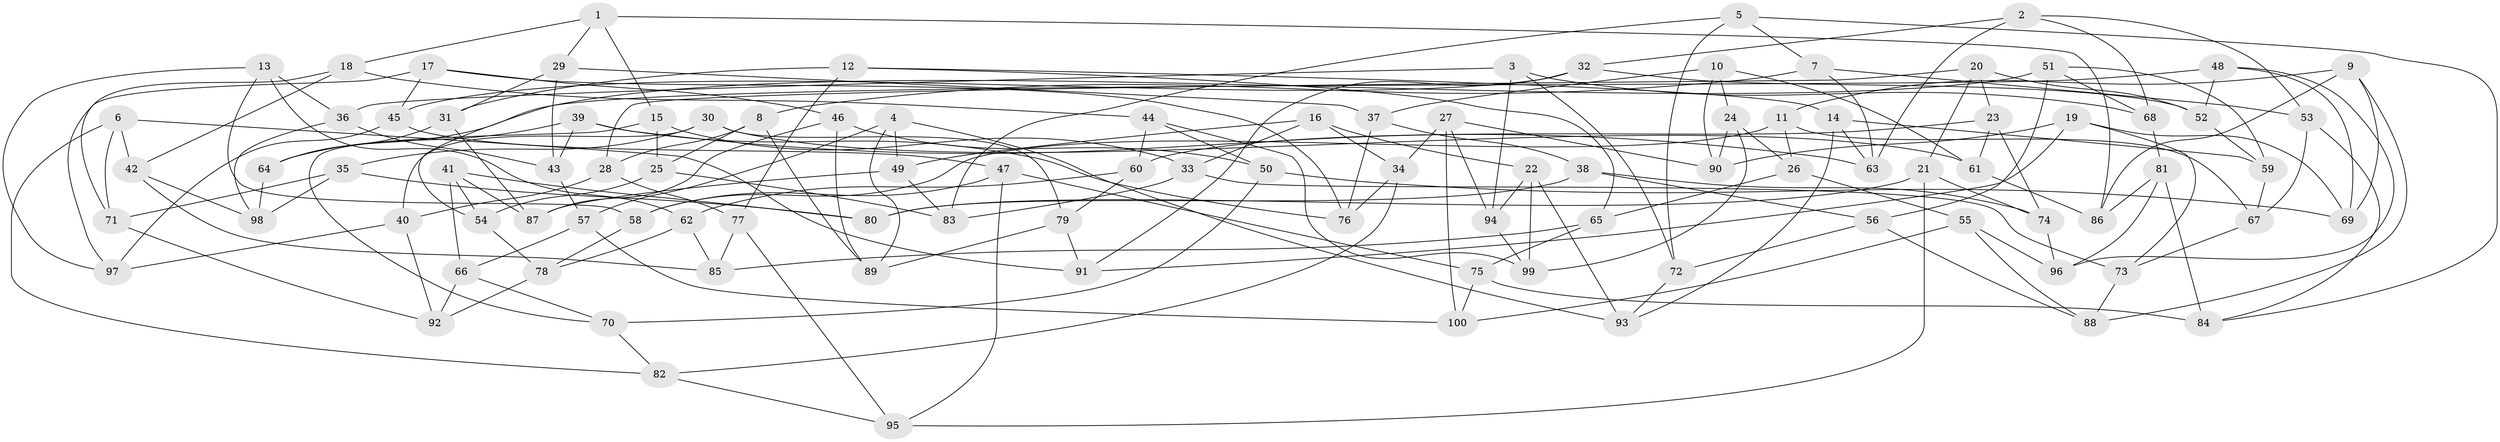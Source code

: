 // Generated by graph-tools (version 1.1) at 2025/11/02/21/25 10:11:16]
// undirected, 100 vertices, 200 edges
graph export_dot {
graph [start="1"]
  node [color=gray90,style=filled];
  1;
  2;
  3;
  4;
  5;
  6;
  7;
  8;
  9;
  10;
  11;
  12;
  13;
  14;
  15;
  16;
  17;
  18;
  19;
  20;
  21;
  22;
  23;
  24;
  25;
  26;
  27;
  28;
  29;
  30;
  31;
  32;
  33;
  34;
  35;
  36;
  37;
  38;
  39;
  40;
  41;
  42;
  43;
  44;
  45;
  46;
  47;
  48;
  49;
  50;
  51;
  52;
  53;
  54;
  55;
  56;
  57;
  58;
  59;
  60;
  61;
  62;
  63;
  64;
  65;
  66;
  67;
  68;
  69;
  70;
  71;
  72;
  73;
  74;
  75;
  76;
  77;
  78;
  79;
  80;
  81;
  82;
  83;
  84;
  85;
  86;
  87;
  88;
  89;
  90;
  91;
  92;
  93;
  94;
  95;
  96;
  97;
  98;
  99;
  100;
  1 -- 18;
  1 -- 15;
  1 -- 29;
  1 -- 86;
  2 -- 68;
  2 -- 53;
  2 -- 32;
  2 -- 63;
  3 -- 94;
  3 -- 68;
  3 -- 36;
  3 -- 72;
  4 -- 89;
  4 -- 93;
  4 -- 57;
  4 -- 49;
  5 -- 7;
  5 -- 72;
  5 -- 83;
  5 -- 84;
  6 -- 42;
  6 -- 71;
  6 -- 82;
  6 -- 91;
  7 -- 63;
  7 -- 53;
  7 -- 8;
  8 -- 28;
  8 -- 25;
  8 -- 89;
  9 -- 88;
  9 -- 11;
  9 -- 69;
  9 -- 86;
  10 -- 61;
  10 -- 37;
  10 -- 24;
  10 -- 90;
  11 -- 58;
  11 -- 26;
  11 -- 67;
  12 -- 77;
  12 -- 31;
  12 -- 65;
  12 -- 14;
  13 -- 62;
  13 -- 36;
  13 -- 97;
  13 -- 58;
  14 -- 59;
  14 -- 93;
  14 -- 63;
  15 -- 33;
  15 -- 70;
  15 -- 25;
  16 -- 34;
  16 -- 22;
  16 -- 49;
  16 -- 33;
  17 -- 46;
  17 -- 97;
  17 -- 45;
  17 -- 76;
  18 -- 44;
  18 -- 42;
  18 -- 71;
  19 -- 90;
  19 -- 91;
  19 -- 69;
  19 -- 73;
  20 -- 21;
  20 -- 23;
  20 -- 52;
  20 -- 28;
  21 -- 74;
  21 -- 80;
  21 -- 95;
  22 -- 93;
  22 -- 94;
  22 -- 99;
  23 -- 60;
  23 -- 74;
  23 -- 61;
  24 -- 99;
  24 -- 90;
  24 -- 26;
  25 -- 54;
  25 -- 83;
  26 -- 55;
  26 -- 65;
  27 -- 94;
  27 -- 90;
  27 -- 100;
  27 -- 34;
  28 -- 77;
  28 -- 40;
  29 -- 31;
  29 -- 43;
  29 -- 37;
  30 -- 61;
  30 -- 35;
  30 -- 79;
  30 -- 40;
  31 -- 87;
  31 -- 64;
  32 -- 91;
  32 -- 52;
  32 -- 45;
  33 -- 73;
  33 -- 83;
  34 -- 82;
  34 -- 76;
  35 -- 98;
  35 -- 71;
  35 -- 80;
  36 -- 43;
  36 -- 98;
  37 -- 76;
  37 -- 38;
  38 -- 74;
  38 -- 56;
  38 -- 80;
  39 -- 63;
  39 -- 64;
  39 -- 76;
  39 -- 43;
  40 -- 97;
  40 -- 92;
  41 -- 54;
  41 -- 80;
  41 -- 87;
  41 -- 66;
  42 -- 98;
  42 -- 85;
  43 -- 57;
  44 -- 99;
  44 -- 60;
  44 -- 50;
  45 -- 97;
  45 -- 47;
  46 -- 89;
  46 -- 50;
  46 -- 87;
  47 -- 95;
  47 -- 58;
  47 -- 75;
  48 -- 64;
  48 -- 96;
  48 -- 52;
  48 -- 69;
  49 -- 87;
  49 -- 83;
  50 -- 69;
  50 -- 70;
  51 -- 59;
  51 -- 56;
  51 -- 68;
  51 -- 54;
  52 -- 59;
  53 -- 67;
  53 -- 84;
  54 -- 78;
  55 -- 88;
  55 -- 100;
  55 -- 96;
  56 -- 72;
  56 -- 88;
  57 -- 66;
  57 -- 100;
  58 -- 78;
  59 -- 67;
  60 -- 62;
  60 -- 79;
  61 -- 86;
  62 -- 78;
  62 -- 85;
  64 -- 98;
  65 -- 75;
  65 -- 85;
  66 -- 70;
  66 -- 92;
  67 -- 73;
  68 -- 81;
  70 -- 82;
  71 -- 92;
  72 -- 93;
  73 -- 88;
  74 -- 96;
  75 -- 100;
  75 -- 84;
  77 -- 85;
  77 -- 95;
  78 -- 92;
  79 -- 91;
  79 -- 89;
  81 -- 96;
  81 -- 84;
  81 -- 86;
  82 -- 95;
  94 -- 99;
}
